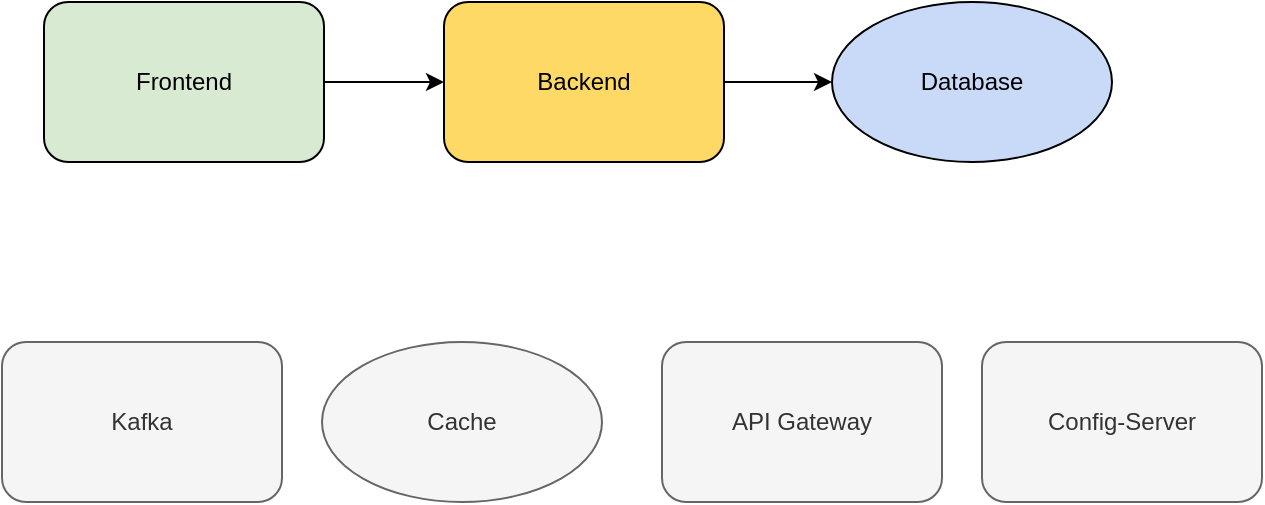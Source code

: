 <mxfile version="25.0.3">
  <diagram name="Interligação dos Componentes" id="0">
    <mxGraphModel dx="1434" dy="760" grid="1" gridSize="10" guides="1" tooltips="1" connect="1" arrows="1" fold="1" page="1" pageScale="1" pageWidth="827" pageHeight="1169" math="0" shadow="0">
      <root>
        <mxCell id="0" />
        <mxCell id="1" parent="0" />
        <mxCell id="wzimdHSYXYMTUpUy1FKT-7" style="edgeStyle=orthogonalEdgeStyle;rounded=0;orthogonalLoop=1;jettySize=auto;html=1;" edge="1" parent="1" source="frontend" target="backend">
          <mxGeometry relative="1" as="geometry" />
        </mxCell>
        <mxCell id="frontend" value="Frontend" style="rounded=1;whiteSpace=wrap;html=1;fillColor=#D9EAD3;" parent="1" vertex="1">
          <mxGeometry x="120" y="250" width="140" height="80" as="geometry" />
        </mxCell>
        <mxCell id="backend" value="Backend" style="rounded=1;whiteSpace=wrap;html=1;fillColor=#FFD966;" parent="1" vertex="1">
          <mxGeometry x="320" y="250" width="140" height="80" as="geometry" />
        </mxCell>
        <mxCell id="database" value="Database" style="ellipse;whiteSpace=wrap;html=1;fillColor=#C9DAF8;" parent="1" vertex="1">
          <mxGeometry x="514" y="250" width="140" height="80" as="geometry" />
        </mxCell>
        <mxCell id="api_gateway" value="API Gateway" style="rounded=1;whiteSpace=wrap;html=1;fillColor=#f5f5f5;fontColor=#333333;strokeColor=#666666;" parent="1" vertex="1">
          <mxGeometry x="429" y="420" width="140" height="80" as="geometry" />
        </mxCell>
        <mxCell id="edge3" style="edgeStyle=orthogonalEdgeStyle;rounded=0;orthogonalLoop=1;" parent="1" source="backend" target="database" edge="1">
          <mxGeometry relative="1" as="geometry" />
        </mxCell>
        <mxCell id="wzimdHSYXYMTUpUy1FKT-1" value="Cache" style="ellipse;whiteSpace=wrap;html=1;fillColor=#f5f5f5;fontColor=#333333;strokeColor=#666666;" vertex="1" parent="1">
          <mxGeometry x="259" y="420" width="140" height="80" as="geometry" />
        </mxCell>
        <mxCell id="wzimdHSYXYMTUpUy1FKT-3" value="Kafka" style="rounded=1;whiteSpace=wrap;html=1;fillColor=#f5f5f5;fontColor=#333333;strokeColor=#666666;" vertex="1" parent="1">
          <mxGeometry x="99" y="420" width="140" height="80" as="geometry" />
        </mxCell>
        <mxCell id="wzimdHSYXYMTUpUy1FKT-6" value="Config-Server" style="rounded=1;whiteSpace=wrap;html=1;fillColor=#f5f5f5;fontColor=#333333;strokeColor=#666666;" vertex="1" parent="1">
          <mxGeometry x="589" y="420" width="140" height="80" as="geometry" />
        </mxCell>
      </root>
    </mxGraphModel>
  </diagram>
</mxfile>
